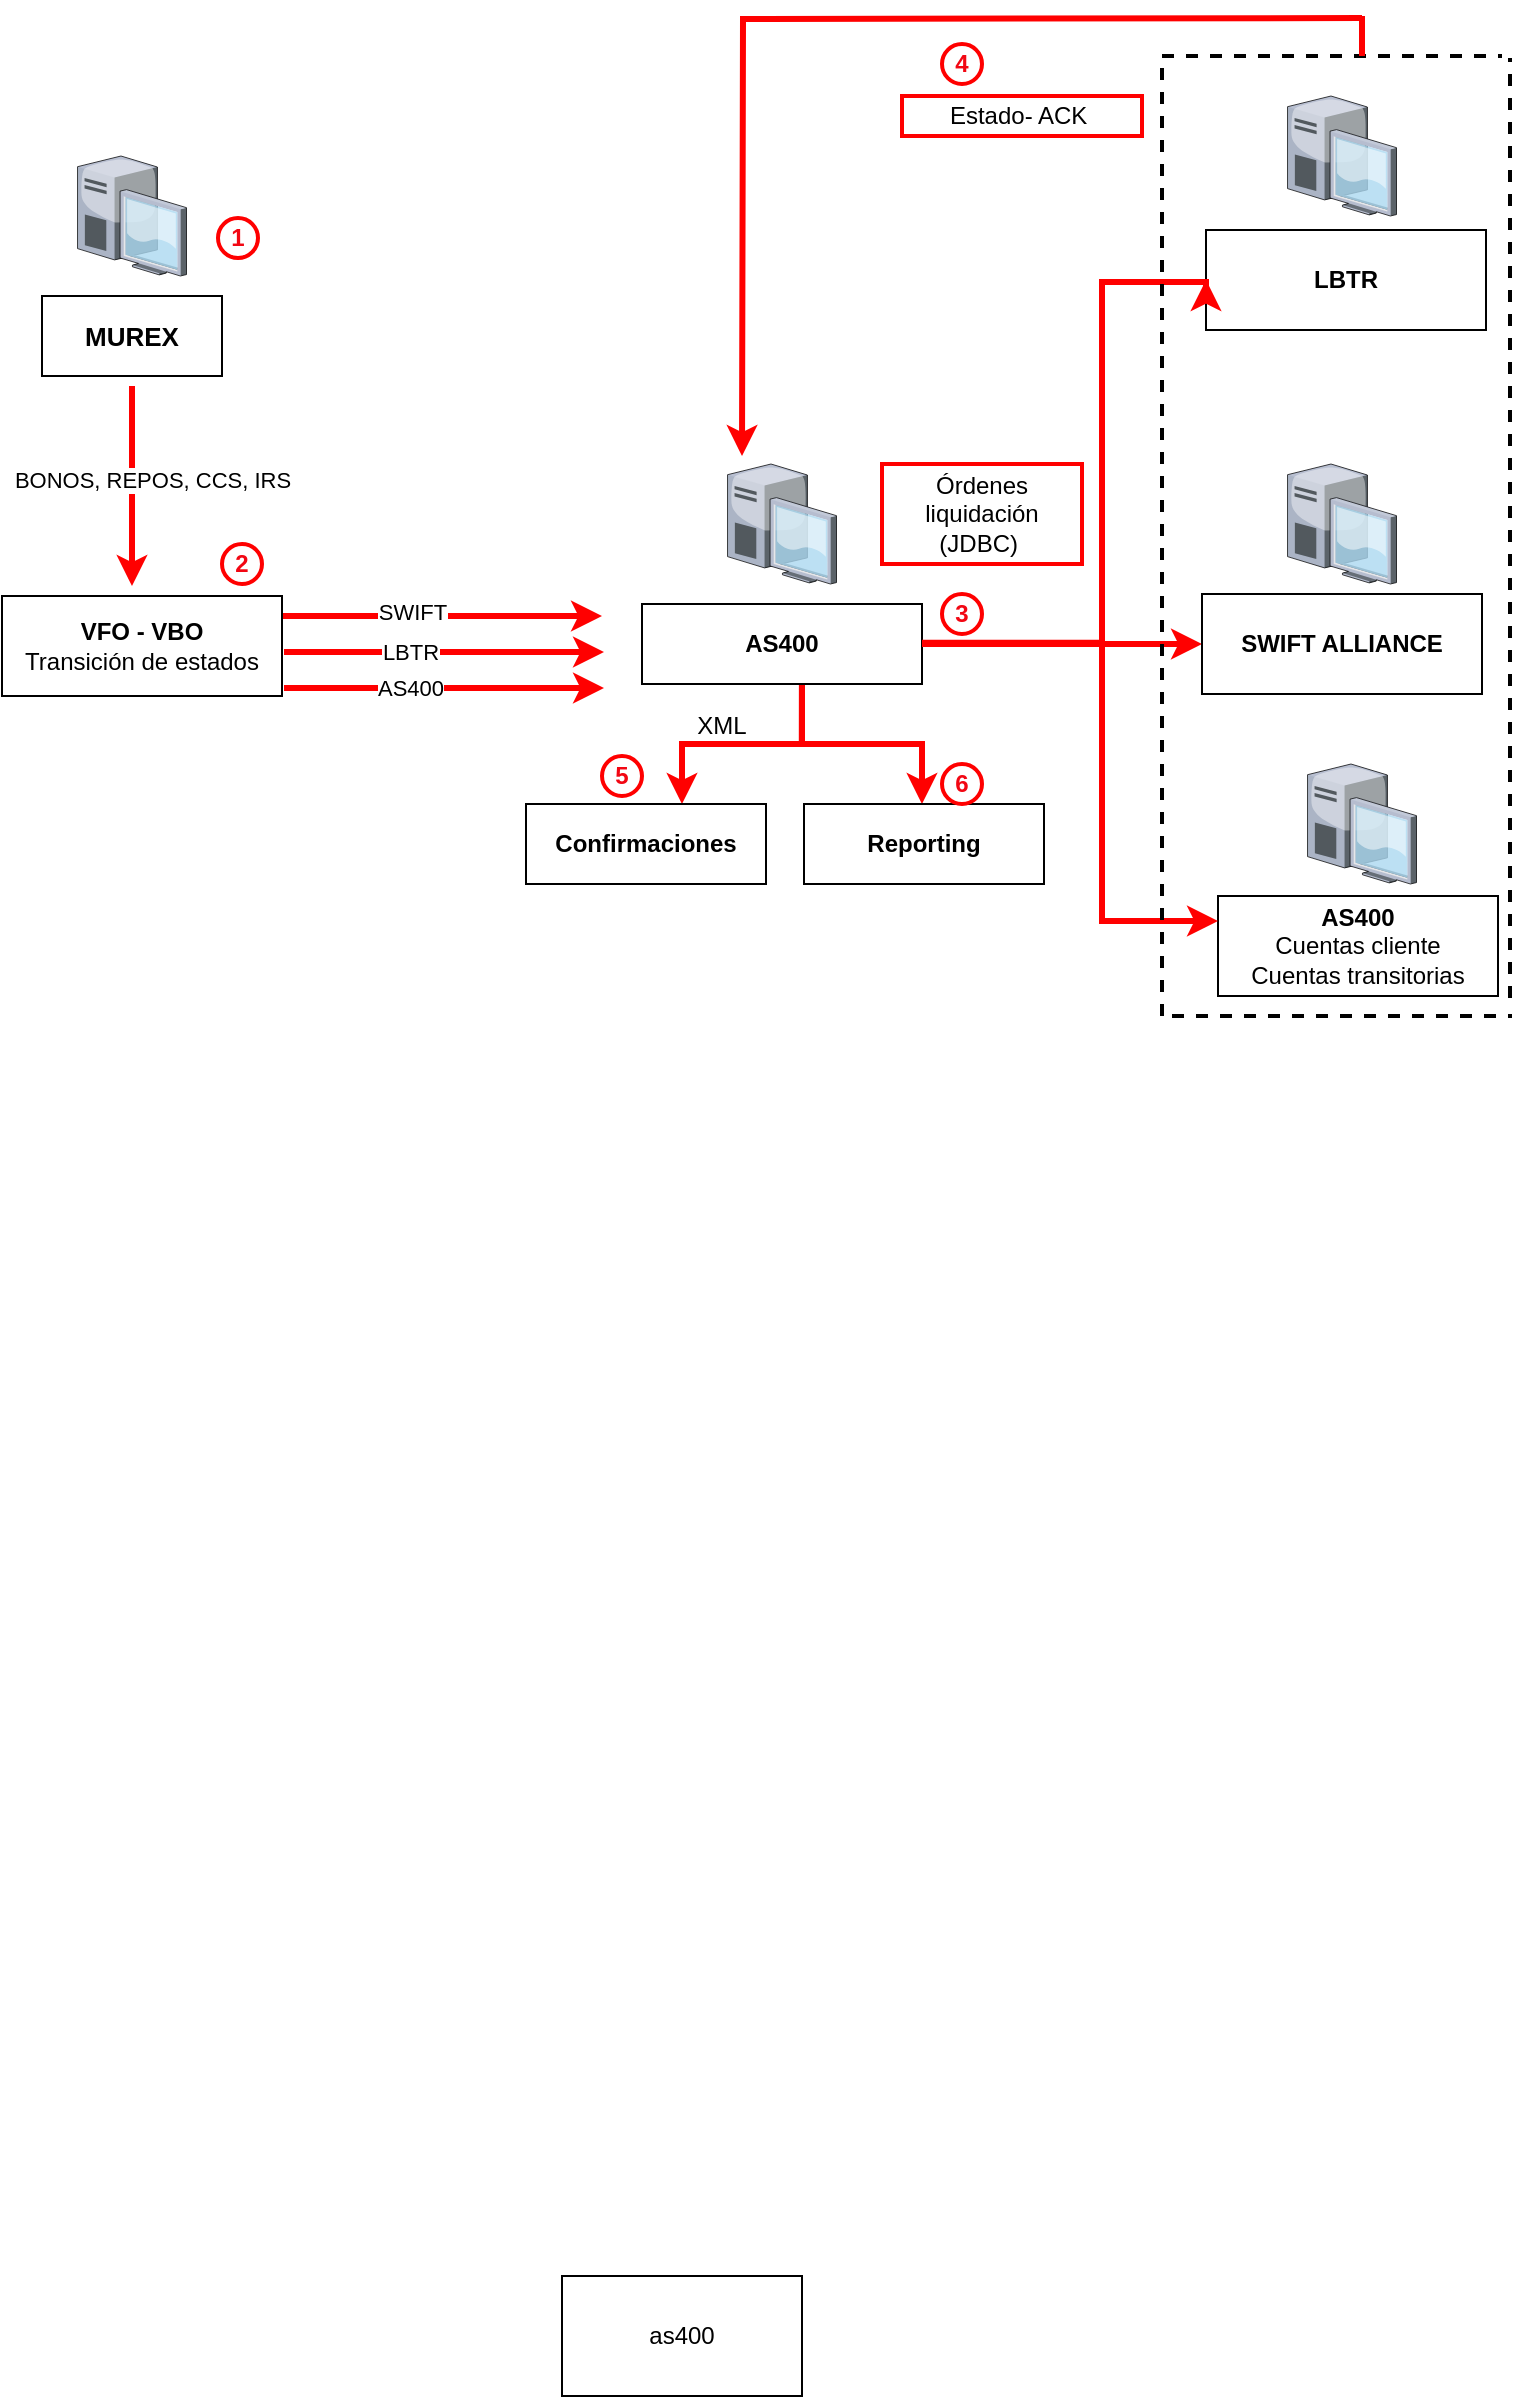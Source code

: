 <mxfile version="22.1.3" type="github">
  <diagram name="Página-1" id="YO8E6lUEfDDwRCsFhmym">
    <mxGraphModel dx="1477" dy="1769" grid="1" gridSize="10" guides="1" tooltips="1" connect="1" arrows="1" fold="1" page="1" pageScale="1" pageWidth="827" pageHeight="1169" math="0" shadow="0">
      <root>
        <mxCell id="0" />
        <mxCell id="1" parent="0" />
        <mxCell id="QyiPzBszfpedHjS-u7BS-1" value="as400" style="rounded=0;whiteSpace=wrap;html=1;" parent="1" vertex="1">
          <mxGeometry x="350" y="-10" width="120" height="60" as="geometry" />
        </mxCell>
        <mxCell id="QyiPzBszfpedHjS-u7BS-5" style="edgeStyle=orthogonalEdgeStyle;rounded=0;orthogonalLoop=1;jettySize=auto;html=1;strokeColor=#FF0000;strokeWidth=3;" parent="1" edge="1">
          <mxGeometry relative="1" as="geometry">
            <mxPoint x="135" y="-955" as="sourcePoint" />
            <mxPoint x="135" y="-855" as="targetPoint" />
          </mxGeometry>
        </mxCell>
        <mxCell id="QyiPzBszfpedHjS-u7BS-6" value="BONOS, REPOS, CCS, IRS" style="edgeLabel;html=1;align=center;verticalAlign=middle;resizable=0;points=[];" parent="QyiPzBszfpedHjS-u7BS-5" vertex="1" connectable="0">
          <mxGeometry x="-0.327" y="1" relative="1" as="geometry">
            <mxPoint x="9" y="13" as="offset" />
          </mxGeometry>
        </mxCell>
        <mxCell id="QyiPzBszfpedHjS-u7BS-2" value="&lt;b&gt;&lt;font style=&quot;font-size: 13px;&quot;&gt;MUREX&lt;/font&gt;&lt;/b&gt;" style="rounded=0;whiteSpace=wrap;html=1;" parent="1" vertex="1">
          <mxGeometry x="90" y="-1000" width="90" height="40" as="geometry" />
        </mxCell>
        <mxCell id="QyiPzBszfpedHjS-u7BS-15" style="edgeStyle=orthogonalEdgeStyle;rounded=0;orthogonalLoop=1;jettySize=auto;html=1;strokeColor=#FF0000;strokeWidth=3;" parent="1" edge="1">
          <mxGeometry relative="1" as="geometry">
            <mxPoint x="370" y="-840" as="targetPoint" />
            <mxPoint x="210" y="-840" as="sourcePoint" />
          </mxGeometry>
        </mxCell>
        <mxCell id="QyiPzBszfpedHjS-u7BS-17" value="SWIFT" style="edgeLabel;html=1;align=center;verticalAlign=middle;resizable=0;points=[];" parent="QyiPzBszfpedHjS-u7BS-15" vertex="1" connectable="0">
          <mxGeometry x="-0.192" y="3" relative="1" as="geometry">
            <mxPoint y="1" as="offset" />
          </mxGeometry>
        </mxCell>
        <mxCell id="QyiPzBszfpedHjS-u7BS-4" value="&lt;b&gt;VFO - VBO&lt;/b&gt;&lt;br&gt;Transición de estados" style="rounded=0;whiteSpace=wrap;html=1;" parent="1" vertex="1">
          <mxGeometry x="70" y="-850" width="140" height="50" as="geometry" />
        </mxCell>
        <mxCell id="QyiPzBszfpedHjS-u7BS-14" value="" style="verticalLabelPosition=bottom;aspect=fixed;html=1;verticalAlign=top;strokeColor=none;align=center;outlineConnect=0;shape=mxgraph.citrix.desktop;" parent="1" vertex="1">
          <mxGeometry x="107.76" y="-1070" width="54.49" height="60" as="geometry" />
        </mxCell>
        <mxCell id="QyiPzBszfpedHjS-u7BS-16" style="edgeStyle=orthogonalEdgeStyle;rounded=0;orthogonalLoop=1;jettySize=auto;html=1;strokeColor=#FF0000;strokeWidth=3;" parent="1" edge="1">
          <mxGeometry relative="1" as="geometry">
            <mxPoint x="371" y="-822" as="targetPoint" />
            <mxPoint x="211" y="-822" as="sourcePoint" />
          </mxGeometry>
        </mxCell>
        <mxCell id="QyiPzBszfpedHjS-u7BS-18" value="LBTR" style="edgeLabel;html=1;align=center;verticalAlign=middle;resizable=0;points=[];" parent="QyiPzBszfpedHjS-u7BS-16" vertex="1" connectable="0">
          <mxGeometry x="-0.267" y="-3" relative="1" as="geometry">
            <mxPoint x="4" y="-3" as="offset" />
          </mxGeometry>
        </mxCell>
        <mxCell id="QyiPzBszfpedHjS-u7BS-24" style="edgeStyle=orthogonalEdgeStyle;rounded=0;orthogonalLoop=1;jettySize=auto;html=1;exitX=0.571;exitY=0.992;exitDx=0;exitDy=0;exitPerimeter=0;strokeColor=#FF0000;strokeWidth=3;" parent="1" source="QyiPzBszfpedHjS-u7BS-19" edge="1">
          <mxGeometry relative="1" as="geometry">
            <mxPoint x="530" y="-746" as="targetPoint" />
            <Array as="points">
              <mxPoint x="470" y="-776" />
              <mxPoint x="530" y="-776" />
              <mxPoint x="530" y="-746" />
            </Array>
          </mxGeometry>
        </mxCell>
        <mxCell id="aPiPI6WZ_7b2UIONMOUb-2" style="edgeStyle=orthogonalEdgeStyle;rounded=0;orthogonalLoop=1;jettySize=auto;html=1;strokeColor=#FF0000;strokeWidth=3;entryX=0;entryY=0.5;entryDx=0;entryDy=0;" parent="1" source="QyiPzBszfpedHjS-u7BS-19" target="aPiPI6WZ_7b2UIONMOUb-6" edge="1">
          <mxGeometry relative="1" as="geometry">
            <mxPoint x="650" y="-826" as="targetPoint" />
          </mxGeometry>
        </mxCell>
        <mxCell id="aPiPI6WZ_7b2UIONMOUb-4" style="edgeStyle=orthogonalEdgeStyle;rounded=0;orthogonalLoop=1;jettySize=auto;html=1;strokeColor=#FF0000;strokeWidth=3;" parent="1" source="QyiPzBszfpedHjS-u7BS-19" target="QyiPzBszfpedHjS-u7BS-21" edge="1">
          <mxGeometry relative="1" as="geometry">
            <Array as="points">
              <mxPoint x="470" y="-776" />
              <mxPoint x="410" y="-776" />
            </Array>
          </mxGeometry>
        </mxCell>
        <mxCell id="QyiPzBszfpedHjS-u7BS-19" value="&lt;b&gt;AS400&lt;/b&gt;" style="rounded=0;whiteSpace=wrap;html=1;" parent="1" vertex="1">
          <mxGeometry x="390" y="-846" width="140" height="40" as="geometry" />
        </mxCell>
        <mxCell id="QyiPzBszfpedHjS-u7BS-20" value="" style="verticalLabelPosition=bottom;aspect=fixed;html=1;verticalAlign=top;strokeColor=none;align=center;outlineConnect=0;shape=mxgraph.citrix.desktop;" parent="1" vertex="1">
          <mxGeometry x="432.76" y="-916" width="54.49" height="60" as="geometry" />
        </mxCell>
        <mxCell id="QyiPzBszfpedHjS-u7BS-21" value="&lt;b&gt;Confirmaciones&lt;/b&gt;" style="rounded=0;whiteSpace=wrap;html=1;" parent="1" vertex="1">
          <mxGeometry x="332" y="-746" width="120" height="40" as="geometry" />
        </mxCell>
        <mxCell id="QyiPzBszfpedHjS-u7BS-26" value="&lt;b&gt;Reporting&lt;/b&gt;" style="rounded=0;whiteSpace=wrap;html=1;" parent="1" vertex="1">
          <mxGeometry x="471" y="-746" width="120" height="40" as="geometry" />
        </mxCell>
        <mxCell id="aPiPI6WZ_7b2UIONMOUb-5" value="XML" style="text;html=1;strokeColor=none;fillColor=none;align=center;verticalAlign=middle;whiteSpace=wrap;rounded=0;" parent="1" vertex="1">
          <mxGeometry x="400" y="-800" width="60" height="30" as="geometry" />
        </mxCell>
        <mxCell id="aPiPI6WZ_7b2UIONMOUb-6" value="&lt;b&gt;SWIFT ALLIANCE&lt;/b&gt;&lt;br&gt;" style="rounded=0;whiteSpace=wrap;html=1;" parent="1" vertex="1">
          <mxGeometry x="670" y="-851" width="140" height="50" as="geometry" />
        </mxCell>
        <mxCell id="aPiPI6WZ_7b2UIONMOUb-7" value="" style="verticalLabelPosition=bottom;aspect=fixed;html=1;verticalAlign=top;strokeColor=none;align=center;outlineConnect=0;shape=mxgraph.citrix.desktop;" parent="1" vertex="1">
          <mxGeometry x="712.76" y="-916" width="54.49" height="60" as="geometry" />
        </mxCell>
        <mxCell id="aPiPI6WZ_7b2UIONMOUb-13" value="&lt;font color=&quot;#f20713&quot;&gt;&lt;b&gt;1&lt;/b&gt;&lt;/font&gt;" style="ellipse;whiteSpace=wrap;html=1;aspect=fixed;strokeColor=#FF0000;strokeWidth=2;" parent="1" vertex="1">
          <mxGeometry x="178" y="-1039" width="20" height="20" as="geometry" />
        </mxCell>
        <mxCell id="aPiPI6WZ_7b2UIONMOUb-15" value="&lt;font color=&quot;#f20713&quot;&gt;&lt;b&gt;2&lt;/b&gt;&lt;/font&gt;" style="ellipse;whiteSpace=wrap;html=1;aspect=fixed;strokeColor=#FF0000;strokeWidth=2;" parent="1" vertex="1">
          <mxGeometry x="180" y="-876" width="20" height="20" as="geometry" />
        </mxCell>
        <mxCell id="aPiPI6WZ_7b2UIONMOUb-16" value="&lt;font color=&quot;#f20713&quot;&gt;&lt;b&gt;3&lt;/b&gt;&lt;/font&gt;" style="ellipse;whiteSpace=wrap;html=1;aspect=fixed;strokeColor=#FF0000;strokeWidth=2;" parent="1" vertex="1">
          <mxGeometry x="540" y="-851" width="20" height="20" as="geometry" />
        </mxCell>
        <mxCell id="aPiPI6WZ_7b2UIONMOUb-17" value="&lt;font color=&quot;#f20713&quot;&gt;&lt;b&gt;5&lt;/b&gt;&lt;/font&gt;" style="ellipse;whiteSpace=wrap;html=1;aspect=fixed;strokeColor=#FF0000;strokeWidth=2;" parent="1" vertex="1">
          <mxGeometry x="370" y="-770" width="20" height="20" as="geometry" />
        </mxCell>
        <mxCell id="aPiPI6WZ_7b2UIONMOUb-18" value="&lt;font color=&quot;#f20713&quot;&gt;&lt;b&gt;6&lt;/b&gt;&lt;/font&gt;" style="ellipse;whiteSpace=wrap;html=1;aspect=fixed;strokeColor=#FF0000;strokeWidth=2;" parent="1" vertex="1">
          <mxGeometry x="540" y="-766" width="20" height="20" as="geometry" />
        </mxCell>
        <mxCell id="aPiPI6WZ_7b2UIONMOUb-24" value="Órdenes liquidación&lt;br&gt;(JDBC)&amp;nbsp;" style="rounded=0;whiteSpace=wrap;html=1;strokeColor=#FF0000;strokeWidth=2;" parent="1" vertex="1">
          <mxGeometry x="510" y="-916" width="100" height="50" as="geometry" />
        </mxCell>
        <mxCell id="aPiPI6WZ_7b2UIONMOUb-26" value="" style="shape=image;html=1;verticalAlign=top;verticalLabelPosition=bottom;labelBackgroundColor=#ffffff;imageAspect=0;aspect=fixed;image=https://cdn4.iconfinder.com/data/icons/essential-3/32/314-Email_Arrow_Left-128.png;strokeColor=#FF0000;fontColor=#ed0c0c;" parent="1" vertex="1">
          <mxGeometry x="570" y="-853" width="24" height="24" as="geometry" />
        </mxCell>
        <mxCell id="aPiPI6WZ_7b2UIONMOUb-33" value="&lt;b&gt;AS400&lt;br&gt;&lt;/b&gt;Cuentas cliente&lt;br&gt;Cuentas transitorias" style="rounded=0;whiteSpace=wrap;html=1;" parent="1" vertex="1">
          <mxGeometry x="678" y="-700" width="140" height="50" as="geometry" />
        </mxCell>
        <mxCell id="aPiPI6WZ_7b2UIONMOUb-36" style="edgeStyle=orthogonalEdgeStyle;rounded=0;orthogonalLoop=1;jettySize=auto;html=1;strokeColor=#FF0000;strokeWidth=3;exitX=1;exitY=0.5;exitDx=0;exitDy=0;entryX=0;entryY=0.25;entryDx=0;entryDy=0;" parent="1" source="QyiPzBszfpedHjS-u7BS-19" target="aPiPI6WZ_7b2UIONMOUb-33" edge="1">
          <mxGeometry relative="1" as="geometry">
            <mxPoint x="660" y="-816" as="targetPoint" />
            <mxPoint x="540" y="-816" as="sourcePoint" />
            <Array as="points">
              <mxPoint x="620" y="-826" />
              <mxPoint x="620" y="-687" />
            </Array>
          </mxGeometry>
        </mxCell>
        <mxCell id="aPiPI6WZ_7b2UIONMOUb-38" value="" style="verticalLabelPosition=bottom;aspect=fixed;html=1;verticalAlign=top;strokeColor=none;align=center;outlineConnect=0;shape=mxgraph.citrix.desktop;" parent="1" vertex="1">
          <mxGeometry x="722.76" y="-766" width="54.49" height="60" as="geometry" />
        </mxCell>
        <mxCell id="aPiPI6WZ_7b2UIONMOUb-39" style="edgeStyle=orthogonalEdgeStyle;rounded=0;orthogonalLoop=1;jettySize=auto;html=1;strokeColor=#FF0000;strokeWidth=3;" parent="1" edge="1">
          <mxGeometry relative="1" as="geometry">
            <mxPoint x="371" y="-804" as="targetPoint" />
            <mxPoint x="211" y="-804" as="sourcePoint" />
          </mxGeometry>
        </mxCell>
        <mxCell id="aPiPI6WZ_7b2UIONMOUb-40" value="AS400" style="edgeLabel;html=1;align=center;verticalAlign=middle;resizable=0;points=[];" parent="aPiPI6WZ_7b2UIONMOUb-39" vertex="1" connectable="0">
          <mxGeometry x="-0.267" y="-3" relative="1" as="geometry">
            <mxPoint x="4" y="-3" as="offset" />
          </mxGeometry>
        </mxCell>
        <mxCell id="aPiPI6WZ_7b2UIONMOUb-41" value="&lt;b&gt;LBTR&lt;/b&gt;" style="rounded=0;whiteSpace=wrap;html=1;" parent="1" vertex="1">
          <mxGeometry x="672" y="-1033" width="140" height="50" as="geometry" />
        </mxCell>
        <mxCell id="aPiPI6WZ_7b2UIONMOUb-44" style="edgeStyle=orthogonalEdgeStyle;rounded=0;orthogonalLoop=1;jettySize=auto;html=1;strokeColor=#FF0000;strokeWidth=3;entryX=0;entryY=0.5;entryDx=0;entryDy=0;" parent="1" target="aPiPI6WZ_7b2UIONMOUb-41" edge="1">
          <mxGeometry relative="1" as="geometry">
            <mxPoint x="670" y="-826.59" as="targetPoint" />
            <mxPoint x="530" y="-826.59" as="sourcePoint" />
            <Array as="points">
              <mxPoint x="620" y="-827" />
              <mxPoint x="620" y="-1007" />
              <mxPoint x="672" y="-1007" />
            </Array>
          </mxGeometry>
        </mxCell>
        <mxCell id="aPiPI6WZ_7b2UIONMOUb-45" value="" style="verticalLabelPosition=bottom;aspect=fixed;html=1;verticalAlign=top;strokeColor=none;align=center;outlineConnect=0;shape=mxgraph.citrix.desktop;" parent="1" vertex="1">
          <mxGeometry x="712.76" y="-1100" width="54.49" height="60" as="geometry" />
        </mxCell>
        <mxCell id="aPiPI6WZ_7b2UIONMOUb-47" value="" style="endArrow=none;dashed=1;html=1;rounded=0;strokeWidth=2;" parent="1" edge="1">
          <mxGeometry width="50" height="50" relative="1" as="geometry">
            <mxPoint x="650" y="-640" as="sourcePoint" />
            <mxPoint x="650" y="-1120" as="targetPoint" />
          </mxGeometry>
        </mxCell>
        <mxCell id="aPiPI6WZ_7b2UIONMOUb-48" value="" style="endArrow=none;dashed=1;html=1;rounded=0;strokeWidth=2;" parent="1" edge="1">
          <mxGeometry width="50" height="50" relative="1" as="geometry">
            <mxPoint x="650" y="-1120" as="sourcePoint" />
            <mxPoint x="820" y="-1120" as="targetPoint" />
          </mxGeometry>
        </mxCell>
        <mxCell id="aPiPI6WZ_7b2UIONMOUb-49" value="" style="endArrow=none;dashed=1;html=1;rounded=0;strokeWidth=2;" parent="1" edge="1">
          <mxGeometry width="50" height="50" relative="1" as="geometry">
            <mxPoint x="824" y="-649" as="sourcePoint" />
            <mxPoint x="824" y="-1119" as="targetPoint" />
          </mxGeometry>
        </mxCell>
        <mxCell id="aPiPI6WZ_7b2UIONMOUb-51" value="" style="endArrow=none;dashed=1;html=1;rounded=0;strokeWidth=2;" parent="1" edge="1">
          <mxGeometry width="50" height="50" relative="1" as="geometry">
            <mxPoint x="655" y="-640" as="sourcePoint" />
            <mxPoint x="825" y="-640" as="targetPoint" />
          </mxGeometry>
        </mxCell>
        <mxCell id="aPiPI6WZ_7b2UIONMOUb-57" style="edgeStyle=orthogonalEdgeStyle;rounded=0;orthogonalLoop=1;jettySize=auto;html=1;strokeColor=#FF0000;strokeWidth=3;" parent="1" edge="1">
          <mxGeometry relative="1" as="geometry">
            <mxPoint x="440" y="-920" as="targetPoint" />
            <mxPoint x="750" y="-1139" as="sourcePoint" />
          </mxGeometry>
        </mxCell>
        <mxCell id="aPiPI6WZ_7b2UIONMOUb-58" value="" style="endArrow=none;html=1;rounded=0;strokeColor=#FF0000;strokeWidth=3;" parent="1" edge="1">
          <mxGeometry width="50" height="50" relative="1" as="geometry">
            <mxPoint x="750" y="-1120" as="sourcePoint" />
            <mxPoint x="750" y="-1140" as="targetPoint" />
          </mxGeometry>
        </mxCell>
        <mxCell id="aPiPI6WZ_7b2UIONMOUb-59" value="Estado- ACK&amp;nbsp;" style="rounded=0;whiteSpace=wrap;html=1;strokeColor=#FF0000;strokeWidth=2;" parent="1" vertex="1">
          <mxGeometry x="520" y="-1100" width="120" height="20" as="geometry" />
        </mxCell>
        <mxCell id="aPiPI6WZ_7b2UIONMOUb-60" value="" style="shape=image;html=1;verticalAlign=top;verticalLabelPosition=bottom;labelBackgroundColor=#ffffff;imageAspect=0;aspect=fixed;image=https://cdn4.iconfinder.com/data/icons/essential-3/32/314-Email_Arrow_Left-128.png;strokeColor=#FF0000;fontColor=#ed0c0c;" parent="1" vertex="1">
          <mxGeometry x="586" y="-1130" width="24" height="24" as="geometry" />
        </mxCell>
        <mxCell id="aPiPI6WZ_7b2UIONMOUb-61" value="&lt;font color=&quot;#f20713&quot;&gt;&lt;b&gt;4&lt;/b&gt;&lt;/font&gt;" style="ellipse;whiteSpace=wrap;html=1;aspect=fixed;strokeColor=#FF0000;strokeWidth=2;" parent="1" vertex="1">
          <mxGeometry x="540" y="-1126" width="20" height="20" as="geometry" />
        </mxCell>
      </root>
    </mxGraphModel>
  </diagram>
</mxfile>
